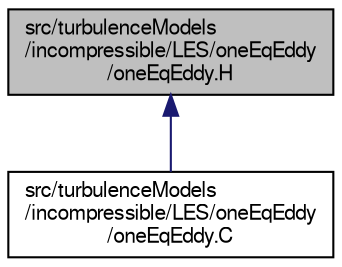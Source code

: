 digraph "src/turbulenceModels/incompressible/LES/oneEqEddy/oneEqEddy.H"
{
  bgcolor="transparent";
  edge [fontname="FreeSans",fontsize="10",labelfontname="FreeSans",labelfontsize="10"];
  node [fontname="FreeSans",fontsize="10",shape=record];
  Node2 [label="src/turbulenceModels\l/incompressible/LES/oneEqEddy\l/oneEqEddy.H",height=0.2,width=0.4,color="black", fillcolor="grey75", style="filled", fontcolor="black"];
  Node2 -> Node3 [dir="back",color="midnightblue",fontsize="10",style="solid",fontname="FreeSans"];
  Node3 [label="src/turbulenceModels\l/incompressible/LES/oneEqEddy\l/oneEqEddy.C",height=0.2,width=0.4,color="black",URL="$a39848.html"];
}
